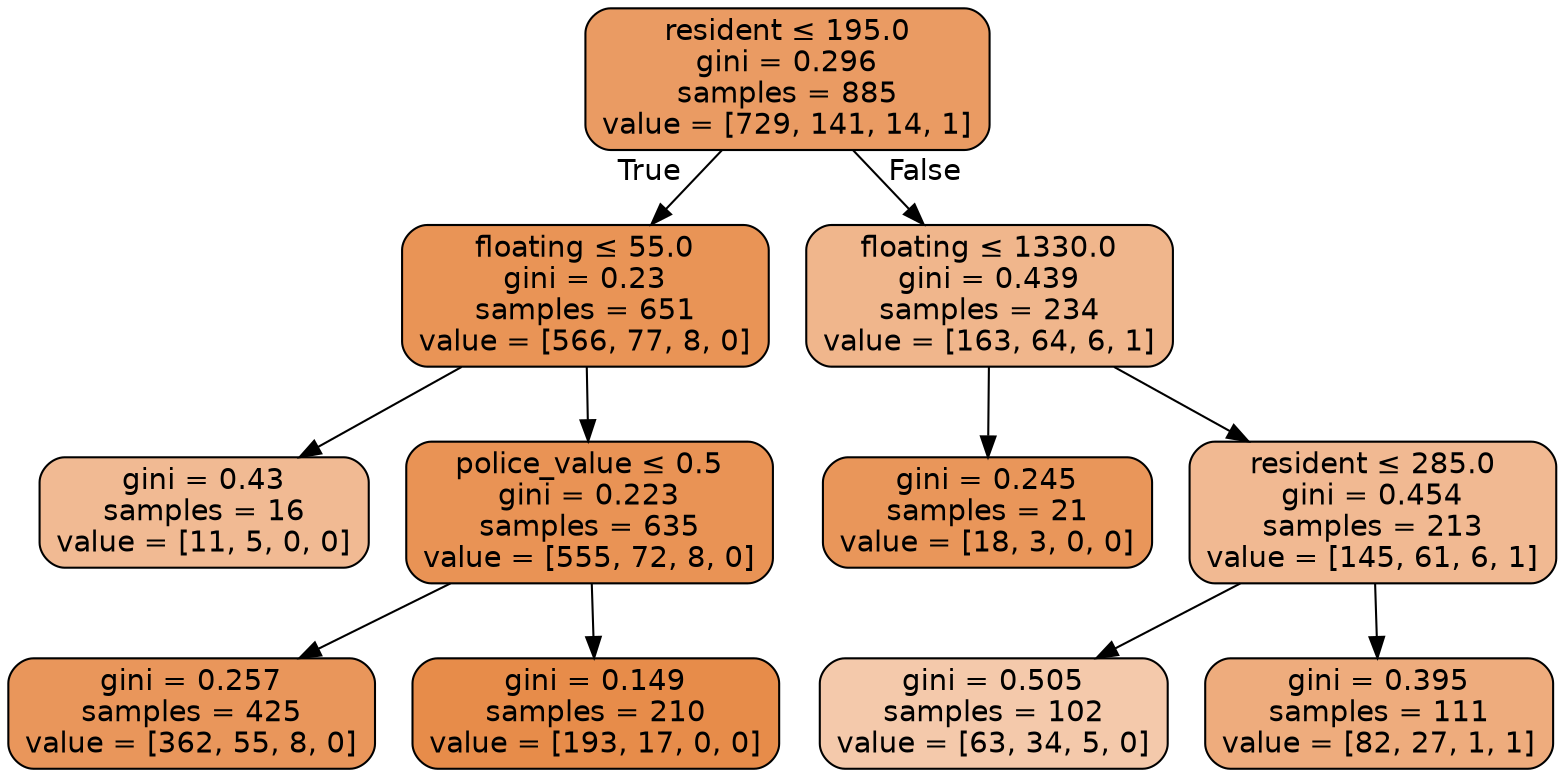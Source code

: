 digraph Tree {
node [shape=box, style="filled, rounded", color="black", fontname=helvetica] ;
edge [fontname=helvetica] ;
0 [label=<resident &le; 195.0<br/>gini = 0.296<br/>samples = 885<br/>value = [729, 141, 14, 1]>, fillcolor="#ea9b63"] ;
1 [label=<floating &le; 55.0<br/>gini = 0.23<br/>samples = 651<br/>value = [566, 77, 8, 0]>, fillcolor="#e99456"] ;
0 -> 1 [labeldistance=2.5, labelangle=45, headlabel="True"] ;
2 [label=<gini = 0.43<br/>samples = 16<br/>value = [11, 5, 0, 0]>, fillcolor="#f1ba93"] ;
1 -> 2 ;
3 [label=<police_value &le; 0.5<br/>gini = 0.223<br/>samples = 635<br/>value = [555, 72, 8, 0]>, fillcolor="#e99355"] ;
1 -> 3 ;
4 [label=<gini = 0.257<br/>samples = 425<br/>value = [362, 55, 8, 0]>, fillcolor="#e9965b"] ;
3 -> 4 ;
5 [label=<gini = 0.149<br/>samples = 210<br/>value = [193, 17, 0, 0]>, fillcolor="#e78c4a"] ;
3 -> 5 ;
6 [label=<floating &le; 1330.0<br/>gini = 0.439<br/>samples = 234<br/>value = [163, 64, 6, 1]>, fillcolor="#f0b68c"] ;
0 -> 6 [labeldistance=2.5, labelangle=-45, headlabel="False"] ;
7 [label=<gini = 0.245<br/>samples = 21<br/>value = [18, 3, 0, 0]>, fillcolor="#e9965a"] ;
6 -> 7 ;
8 [label=<resident &le; 285.0<br/>gini = 0.454<br/>samples = 213<br/>value = [145, 61, 6, 1]>, fillcolor="#f1b992"] ;
6 -> 8 ;
9 [label=<gini = 0.505<br/>samples = 102<br/>value = [63, 34, 5, 0]>, fillcolor="#f4c9ab"] ;
8 -> 9 ;
10 [label=<gini = 0.395<br/>samples = 111<br/>value = [82, 27, 1, 1]>, fillcolor="#eeac7d"] ;
8 -> 10 ;
}